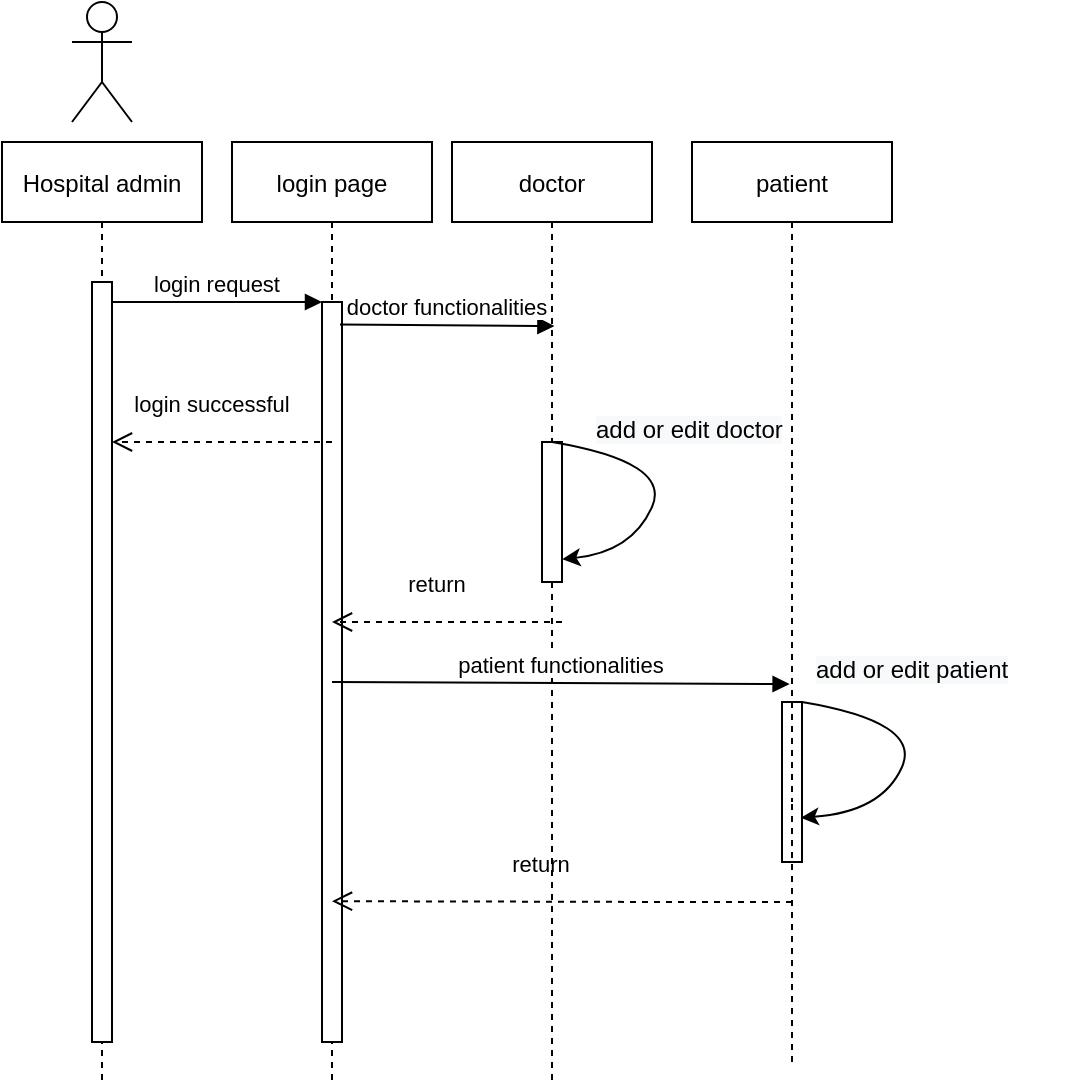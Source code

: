 <mxfile version="20.5.1" type="device"><diagram id="kgpKYQtTHZ0yAKxKKP6v" name="Page-1"><mxGraphModel dx="1038" dy="513" grid="1" gridSize="10" guides="1" tooltips="1" connect="1" arrows="1" fold="1" page="1" pageScale="1" pageWidth="850" pageHeight="1100" math="0" shadow="0"><root><mxCell id="0"/><mxCell id="1" parent="0"/><mxCell id="3nuBFxr9cyL0pnOWT2aG-1" value="Hospital admin" style="shape=umlLifeline;perimeter=lifelinePerimeter;container=1;collapsible=0;recursiveResize=0;rounded=0;shadow=0;strokeWidth=1;" parent="1" vertex="1"><mxGeometry x="45" y="110" width="100" height="470" as="geometry"/></mxCell><mxCell id="3nuBFxr9cyL0pnOWT2aG-2" value="" style="points=[];perimeter=orthogonalPerimeter;rounded=0;shadow=0;strokeWidth=1;" parent="3nuBFxr9cyL0pnOWT2aG-1" vertex="1"><mxGeometry x="45" y="70" width="10" height="380" as="geometry"/></mxCell><mxCell id="3nuBFxr9cyL0pnOWT2aG-5" value="login page" style="shape=umlLifeline;perimeter=lifelinePerimeter;container=1;collapsible=0;recursiveResize=0;rounded=0;shadow=0;strokeWidth=1;" parent="1" vertex="1"><mxGeometry x="160" y="110" width="100" height="470" as="geometry"/></mxCell><mxCell id="3nuBFxr9cyL0pnOWT2aG-6" value="" style="points=[];perimeter=orthogonalPerimeter;rounded=0;shadow=0;strokeWidth=1;" parent="3nuBFxr9cyL0pnOWT2aG-5" vertex="1"><mxGeometry x="45" y="80" width="10" height="370" as="geometry"/></mxCell><mxCell id="XoUzdg9sXMzZt32Y8cUU-35" value="return" style="verticalAlign=bottom;endArrow=open;dashed=1;endSize=8;shadow=0;strokeWidth=1;entryX=0.5;entryY=0.417;entryDx=0;entryDy=0;entryPerimeter=0;" edge="1" parent="3nuBFxr9cyL0pnOWT2aG-5"><mxGeometry x="0.091" y="-10" relative="1" as="geometry"><mxPoint x="50" y="379.59" as="targetPoint"/><mxPoint x="280" y="380" as="sourcePoint"/><Array as="points"><mxPoint x="220" y="380"/></Array><mxPoint as="offset"/></mxGeometry></mxCell><mxCell id="3nuBFxr9cyL0pnOWT2aG-7" value="login successful" style="verticalAlign=bottom;endArrow=open;dashed=1;endSize=8;shadow=0;strokeWidth=1;" parent="1" target="3nuBFxr9cyL0pnOWT2aG-2" edge="1"><mxGeometry x="0.091" y="-10" relative="1" as="geometry"><mxPoint x="100" y="230" as="targetPoint"/><mxPoint x="210" y="260" as="sourcePoint"/><Array as="points"><mxPoint x="150" y="260"/></Array><mxPoint as="offset"/></mxGeometry></mxCell><mxCell id="3nuBFxr9cyL0pnOWT2aG-8" value="login request" style="verticalAlign=bottom;endArrow=block;entryX=0;entryY=0;shadow=0;strokeWidth=1;" parent="1" source="3nuBFxr9cyL0pnOWT2aG-2" target="3nuBFxr9cyL0pnOWT2aG-6" edge="1"><mxGeometry relative="1" as="geometry"><mxPoint x="200" y="190" as="sourcePoint"/></mxGeometry></mxCell><mxCell id="XoUzdg9sXMzZt32Y8cUU-1" value="" style="shape=umlActor;verticalLabelPosition=bottom;verticalAlign=top;html=1;outlineConnect=0;" vertex="1" parent="1"><mxGeometry x="80" y="40" width="30" height="60" as="geometry"/></mxCell><mxCell id="XoUzdg9sXMzZt32Y8cUU-3" value="doctor" style="shape=umlLifeline;perimeter=lifelinePerimeter;container=1;collapsible=0;recursiveResize=0;rounded=0;shadow=0;strokeWidth=1;" vertex="1" parent="1"><mxGeometry x="270" y="110" width="100" height="470" as="geometry"/></mxCell><mxCell id="XoUzdg9sXMzZt32Y8cUU-4" value="" style="points=[];perimeter=orthogonalPerimeter;rounded=0;shadow=0;strokeWidth=1;" vertex="1" parent="XoUzdg9sXMzZt32Y8cUU-3"><mxGeometry x="45" y="150" width="10" height="70" as="geometry"/></mxCell><mxCell id="XoUzdg9sXMzZt32Y8cUU-6" value="" style="points=[];perimeter=orthogonalPerimeter;rounded=0;shadow=0;strokeWidth=1;" vertex="1" parent="XoUzdg9sXMzZt32Y8cUU-3"><mxGeometry x="165" y="280" width="10" height="80" as="geometry"/></mxCell><mxCell id="XoUzdg9sXMzZt32Y8cUU-34" value="return" style="verticalAlign=bottom;endArrow=open;dashed=1;endSize=8;shadow=0;strokeWidth=1;" edge="1" parent="XoUzdg9sXMzZt32Y8cUU-3"><mxGeometry x="0.091" y="-10" relative="1" as="geometry"><mxPoint x="-60" y="240" as="targetPoint"/><mxPoint x="55" y="240" as="sourcePoint"/><Array as="points"><mxPoint x="-5" y="240"/></Array><mxPoint as="offset"/></mxGeometry></mxCell><mxCell id="XoUzdg9sXMzZt32Y8cUU-42" value="" style="curved=1;endArrow=classic;html=1;rounded=0;entryX=0.94;entryY=0.723;entryDx=0;entryDy=0;entryPerimeter=0;" edge="1" parent="XoUzdg9sXMzZt32Y8cUU-3" target="XoUzdg9sXMzZt32Y8cUU-6"><mxGeometry width="50" height="50" relative="1" as="geometry"><mxPoint x="175" y="280" as="sourcePoint"/><mxPoint x="180.2" y="338.59" as="targetPoint"/><Array as="points"><mxPoint x="235" y="290"/><mxPoint x="215" y="335"/></Array></mxGeometry></mxCell><mxCell id="XoUzdg9sXMzZt32Y8cUU-8" value="&lt;span style=&quot;color: rgb(0, 0, 0); font-family: Helvetica; font-size: 12px; font-style: normal; font-variant-ligatures: normal; font-variant-caps: normal; font-weight: 400; letter-spacing: normal; orphans: 2; text-align: center; text-indent: 0px; text-transform: none; widows: 2; word-spacing: 0px; -webkit-text-stroke-width: 0px; background-color: rgb(248, 249, 250); text-decoration-thickness: initial; text-decoration-style: initial; text-decoration-color: initial; float: none; display: inline !important;&quot;&gt;add or edit patient&lt;br&gt;&lt;/span&gt;" style="text;whiteSpace=wrap;html=1;" vertex="1" parent="1"><mxGeometry x="450" y="360" width="130" height="40" as="geometry"/></mxCell><mxCell id="XoUzdg9sXMzZt32Y8cUU-13" value="&lt;span style=&quot;color: rgb(0, 0, 0); font-family: Helvetica; font-size: 12px; font-style: normal; font-variant-ligatures: normal; font-variant-caps: normal; font-weight: 400; letter-spacing: normal; orphans: 2; text-align: center; text-indent: 0px; text-transform: none; widows: 2; word-spacing: 0px; -webkit-text-stroke-width: 0px; background-color: rgb(248, 249, 250); text-decoration-thickness: initial; text-decoration-style: initial; text-decoration-color: initial; float: none; display: inline !important;&quot;&gt;add or edit doctor&lt;/span&gt;" style="text;whiteSpace=wrap;html=1;" vertex="1" parent="1"><mxGeometry x="340" y="240" width="110" height="40" as="geometry"/></mxCell><mxCell id="XoUzdg9sXMzZt32Y8cUU-14" value="patient" style="shape=umlLifeline;perimeter=lifelinePerimeter;container=1;collapsible=0;recursiveResize=0;rounded=0;shadow=0;strokeWidth=1;" vertex="1" parent="1"><mxGeometry x="390" y="110" width="100" height="330" as="geometry"/></mxCell><mxCell id="XoUzdg9sXMzZt32Y8cUU-24" value="" style="endArrow=none;dashed=1;html=1;rounded=0;" edge="1" parent="1"><mxGeometry width="50" height="50" relative="1" as="geometry"><mxPoint x="440" y="570" as="sourcePoint"/><mxPoint x="440" y="440" as="targetPoint"/></mxGeometry></mxCell><mxCell id="XoUzdg9sXMzZt32Y8cUU-37" value="" style="curved=1;endArrow=classic;html=1;rounded=0;entryX=1.02;entryY=0.837;entryDx=0;entryDy=0;entryPerimeter=0;" edge="1" parent="1" target="XoUzdg9sXMzZt32Y8cUU-4"><mxGeometry width="50" height="50" relative="1" as="geometry"><mxPoint x="320" y="260" as="sourcePoint"/><mxPoint x="320" y="320" as="targetPoint"/><Array as="points"><mxPoint x="380" y="270"/><mxPoint x="360" y="315"/></Array></mxGeometry></mxCell><mxCell id="XoUzdg9sXMzZt32Y8cUU-54" value="doctor functionalities" style="verticalAlign=bottom;endArrow=block;shadow=0;strokeWidth=1;exitX=0.9;exitY=0.033;exitDx=0;exitDy=0;exitPerimeter=0;entryX=0.512;entryY=0.198;entryDx=0;entryDy=0;entryPerimeter=0;" edge="1" parent="1"><mxGeometry relative="1" as="geometry"><mxPoint x="214" y="201.21" as="sourcePoint"/><mxPoint x="321.2" y="202.06" as="targetPoint"/></mxGeometry></mxCell><mxCell id="XoUzdg9sXMzZt32Y8cUU-36" value="patient functionalities" style="verticalAlign=bottom;endArrow=block;entryX=0.488;entryY=0.488;shadow=0;strokeWidth=1;entryDx=0;entryDy=0;entryPerimeter=0;" edge="1" parent="1"><mxGeometry relative="1" as="geometry"><mxPoint x="210" y="380" as="sourcePoint"/><mxPoint x="438.8" y="381.04" as="targetPoint"/></mxGeometry></mxCell></root></mxGraphModel></diagram></mxfile>